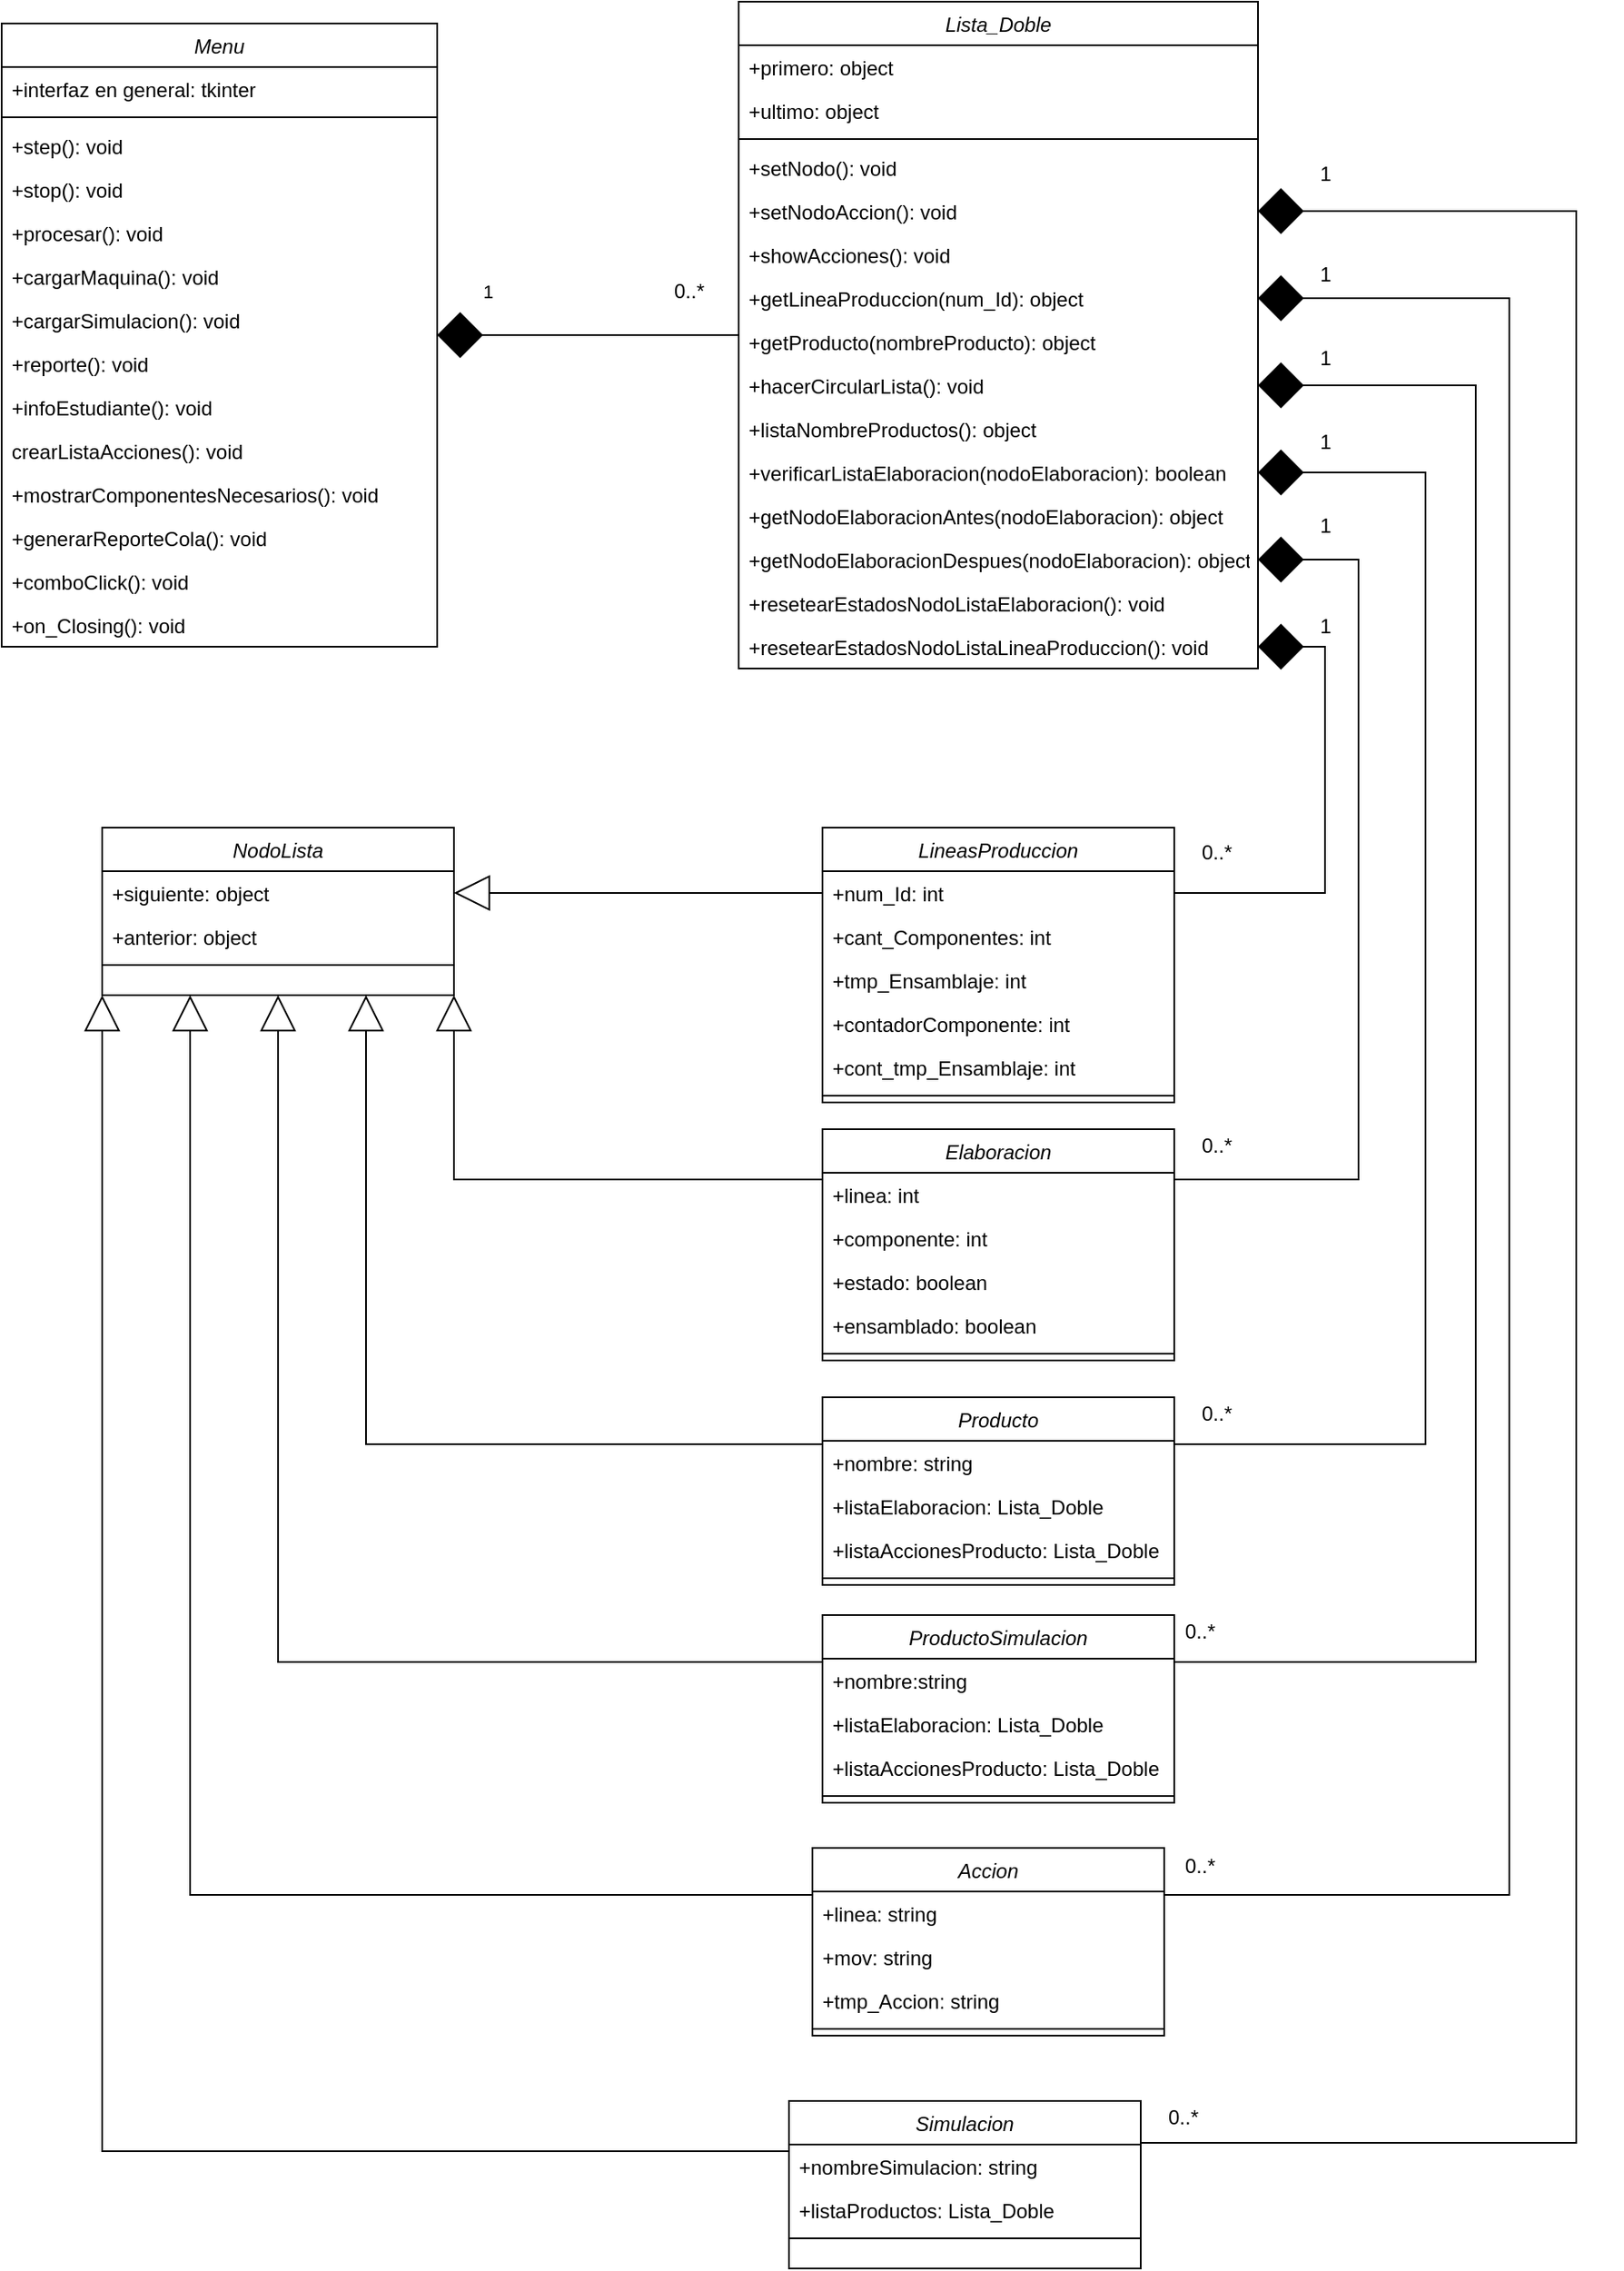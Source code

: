 <mxfile version="15.3.1" type="device"><diagram id="C5RBs43oDa-KdzZeNtuy" name="Page-1"><mxGraphModel dx="2441" dy="650" grid="1" gridSize="10" guides="1" tooltips="1" connect="1" arrows="1" fold="1" page="1" pageScale="1" pageWidth="827" pageHeight="1169" math="0" shadow="0"><root><mxCell id="WIyWlLk6GJQsqaUBKTNV-0"/><mxCell id="WIyWlLk6GJQsqaUBKTNV-1" parent="WIyWlLk6GJQsqaUBKTNV-0"/><mxCell id="NYxTEp-JP_CoK8db5rNh-32" value="1" style="edgeStyle=orthogonalEdgeStyle;rounded=0;orthogonalLoop=1;jettySize=auto;html=1;endArrow=none;endFill=0;startArrow=diamond;startFill=1;strokeWidth=1;strokeColor=default;endSize=43;targetPerimeterSpacing=0;jumpSize=6;startSize=25;" edge="1" parent="WIyWlLk6GJQsqaUBKTNV-1" source="NYxTEp-JP_CoK8db5rNh-0" target="NYxTEp-JP_CoK8db5rNh-17"><mxGeometry x="-0.667" y="26" relative="1" as="geometry"><mxPoint as="offset"/></mxGeometry></mxCell><mxCell id="NYxTEp-JP_CoK8db5rNh-0" value="Menu" style="swimlane;fontStyle=2;align=center;verticalAlign=top;childLayout=stackLayout;horizontal=1;startSize=26;horizontalStack=0;resizeParent=1;resizeLast=0;collapsible=1;marginBottom=0;rounded=0;shadow=0;strokeWidth=1;" vertex="1" parent="WIyWlLk6GJQsqaUBKTNV-1"><mxGeometry x="-70" y="80" width="260" height="372" as="geometry"><mxRectangle x="230" y="140" width="160" height="26" as="alternateBounds"/></mxGeometry></mxCell><mxCell id="NYxTEp-JP_CoK8db5rNh-3" value="+interfaz en general: tkinter" style="text;align=left;verticalAlign=top;spacingLeft=4;spacingRight=4;overflow=hidden;rotatable=0;points=[[0,0.5],[1,0.5]];portConstraint=eastwest;rounded=0;shadow=0;html=0;" vertex="1" parent="NYxTEp-JP_CoK8db5rNh-0"><mxGeometry y="26" width="260" height="26" as="geometry"/></mxCell><mxCell id="NYxTEp-JP_CoK8db5rNh-4" value="" style="line;html=1;strokeWidth=1;align=left;verticalAlign=middle;spacingTop=-1;spacingLeft=3;spacingRight=3;rotatable=0;labelPosition=right;points=[];portConstraint=eastwest;" vertex="1" parent="NYxTEp-JP_CoK8db5rNh-0"><mxGeometry y="52" width="260" height="8" as="geometry"/></mxCell><mxCell id="NYxTEp-JP_CoK8db5rNh-5" value="+step(): void" style="text;align=left;verticalAlign=top;spacingLeft=4;spacingRight=4;overflow=hidden;rotatable=0;points=[[0,0.5],[1,0.5]];portConstraint=eastwest;" vertex="1" parent="NYxTEp-JP_CoK8db5rNh-0"><mxGeometry y="60" width="260" height="26" as="geometry"/></mxCell><mxCell id="NYxTEp-JP_CoK8db5rNh-6" value="+stop(): void" style="text;align=left;verticalAlign=top;spacingLeft=4;spacingRight=4;overflow=hidden;rotatable=0;points=[[0,0.5],[1,0.5]];portConstraint=eastwest;" vertex="1" parent="NYxTEp-JP_CoK8db5rNh-0"><mxGeometry y="86" width="260" height="26" as="geometry"/></mxCell><mxCell id="NYxTEp-JP_CoK8db5rNh-7" value="+procesar(): void" style="text;align=left;verticalAlign=top;spacingLeft=4;spacingRight=4;overflow=hidden;rotatable=0;points=[[0,0.5],[1,0.5]];portConstraint=eastwest;" vertex="1" parent="NYxTEp-JP_CoK8db5rNh-0"><mxGeometry y="112" width="260" height="26" as="geometry"/></mxCell><mxCell id="NYxTEp-JP_CoK8db5rNh-8" value="+cargarMaquina(): void" style="text;align=left;verticalAlign=top;spacingLeft=4;spacingRight=4;overflow=hidden;rotatable=0;points=[[0,0.5],[1,0.5]];portConstraint=eastwest;" vertex="1" parent="NYxTEp-JP_CoK8db5rNh-0"><mxGeometry y="138" width="260" height="26" as="geometry"/></mxCell><mxCell id="NYxTEp-JP_CoK8db5rNh-9" value="+cargarSimulacion(): void" style="text;align=left;verticalAlign=top;spacingLeft=4;spacingRight=4;overflow=hidden;rotatable=0;points=[[0,0.5],[1,0.5]];portConstraint=eastwest;" vertex="1" parent="NYxTEp-JP_CoK8db5rNh-0"><mxGeometry y="164" width="260" height="26" as="geometry"/></mxCell><mxCell id="NYxTEp-JP_CoK8db5rNh-10" value="+reporte(): void" style="text;align=left;verticalAlign=top;spacingLeft=4;spacingRight=4;overflow=hidden;rotatable=0;points=[[0,0.5],[1,0.5]];portConstraint=eastwest;" vertex="1" parent="NYxTEp-JP_CoK8db5rNh-0"><mxGeometry y="190" width="260" height="26" as="geometry"/></mxCell><mxCell id="NYxTEp-JP_CoK8db5rNh-11" value="+infoEstudiante(): void" style="text;align=left;verticalAlign=top;spacingLeft=4;spacingRight=4;overflow=hidden;rotatable=0;points=[[0,0.5],[1,0.5]];portConstraint=eastwest;" vertex="1" parent="NYxTEp-JP_CoK8db5rNh-0"><mxGeometry y="216" width="260" height="26" as="geometry"/></mxCell><mxCell id="NYxTEp-JP_CoK8db5rNh-12" value="crearListaAcciones(): void" style="text;align=left;verticalAlign=top;spacingLeft=4;spacingRight=4;overflow=hidden;rotatable=0;points=[[0,0.5],[1,0.5]];portConstraint=eastwest;" vertex="1" parent="NYxTEp-JP_CoK8db5rNh-0"><mxGeometry y="242" width="260" height="26" as="geometry"/></mxCell><mxCell id="NYxTEp-JP_CoK8db5rNh-13" value="+mostrarComponentesNecesarios(): void" style="text;align=left;verticalAlign=top;spacingLeft=4;spacingRight=4;overflow=hidden;rotatable=0;points=[[0,0.5],[1,0.5]];portConstraint=eastwest;" vertex="1" parent="NYxTEp-JP_CoK8db5rNh-0"><mxGeometry y="268" width="260" height="26" as="geometry"/></mxCell><mxCell id="NYxTEp-JP_CoK8db5rNh-14" value="+generarReporteCola(): void" style="text;align=left;verticalAlign=top;spacingLeft=4;spacingRight=4;overflow=hidden;rotatable=0;points=[[0,0.5],[1,0.5]];portConstraint=eastwest;" vertex="1" parent="NYxTEp-JP_CoK8db5rNh-0"><mxGeometry y="294" width="260" height="26" as="geometry"/></mxCell><mxCell id="NYxTEp-JP_CoK8db5rNh-15" value="+comboClick(): void" style="text;align=left;verticalAlign=top;spacingLeft=4;spacingRight=4;overflow=hidden;rotatable=0;points=[[0,0.5],[1,0.5]];portConstraint=eastwest;" vertex="1" parent="NYxTEp-JP_CoK8db5rNh-0"><mxGeometry y="320" width="260" height="26" as="geometry"/></mxCell><mxCell id="NYxTEp-JP_CoK8db5rNh-16" value="+on_Closing(): void" style="text;align=left;verticalAlign=top;spacingLeft=4;spacingRight=4;overflow=hidden;rotatable=0;points=[[0,0.5],[1,0.5]];portConstraint=eastwest;" vertex="1" parent="NYxTEp-JP_CoK8db5rNh-0"><mxGeometry y="346" width="260" height="26" as="geometry"/></mxCell><mxCell id="NYxTEp-JP_CoK8db5rNh-17" value="Lista_Doble" style="swimlane;fontStyle=2;align=center;verticalAlign=top;childLayout=stackLayout;horizontal=1;startSize=26;horizontalStack=0;resizeParent=1;resizeLast=0;collapsible=1;marginBottom=0;rounded=0;shadow=0;strokeWidth=1;" vertex="1" parent="WIyWlLk6GJQsqaUBKTNV-1"><mxGeometry x="370" y="67" width="310" height="398" as="geometry"><mxRectangle x="230" y="140" width="160" height="26" as="alternateBounds"/></mxGeometry></mxCell><mxCell id="NYxTEp-JP_CoK8db5rNh-18" value="+primero: object" style="text;align=left;verticalAlign=top;spacingLeft=4;spacingRight=4;overflow=hidden;rotatable=0;points=[[0,0.5],[1,0.5]];portConstraint=eastwest;rounded=0;shadow=0;html=0;" vertex="1" parent="NYxTEp-JP_CoK8db5rNh-17"><mxGeometry y="26" width="310" height="26" as="geometry"/></mxCell><mxCell id="NYxTEp-JP_CoK8db5rNh-33" value="+ultimo: object" style="text;align=left;verticalAlign=top;spacingLeft=4;spacingRight=4;overflow=hidden;rotatable=0;points=[[0,0.5],[1,0.5]];portConstraint=eastwest;rounded=0;shadow=0;html=0;" vertex="1" parent="NYxTEp-JP_CoK8db5rNh-17"><mxGeometry y="52" width="310" height="26" as="geometry"/></mxCell><mxCell id="NYxTEp-JP_CoK8db5rNh-19" value="" style="line;html=1;strokeWidth=1;align=left;verticalAlign=middle;spacingTop=-1;spacingLeft=3;spacingRight=3;rotatable=0;labelPosition=right;points=[];portConstraint=eastwest;" vertex="1" parent="NYxTEp-JP_CoK8db5rNh-17"><mxGeometry y="78" width="310" height="8" as="geometry"/></mxCell><mxCell id="NYxTEp-JP_CoK8db5rNh-20" value="+setNodo(): void" style="text;align=left;verticalAlign=top;spacingLeft=4;spacingRight=4;overflow=hidden;rotatable=0;points=[[0,0.5],[1,0.5]];portConstraint=eastwest;" vertex="1" parent="NYxTEp-JP_CoK8db5rNh-17"><mxGeometry y="86" width="310" height="26" as="geometry"/></mxCell><mxCell id="NYxTEp-JP_CoK8db5rNh-21" value="+setNodoAccion(): void" style="text;align=left;verticalAlign=top;spacingLeft=4;spacingRight=4;overflow=hidden;rotatable=0;points=[[0,0.5],[1,0.5]];portConstraint=eastwest;" vertex="1" parent="NYxTEp-JP_CoK8db5rNh-17"><mxGeometry y="112" width="310" height="26" as="geometry"/></mxCell><mxCell id="NYxTEp-JP_CoK8db5rNh-39" value="+showAcciones(): void" style="text;align=left;verticalAlign=top;spacingLeft=4;spacingRight=4;overflow=hidden;rotatable=0;points=[[0,0.5],[1,0.5]];portConstraint=eastwest;" vertex="1" parent="NYxTEp-JP_CoK8db5rNh-17"><mxGeometry y="138" width="310" height="26" as="geometry"/></mxCell><mxCell id="NYxTEp-JP_CoK8db5rNh-40" value="+getLineaProduccion(num_Id): object" style="text;align=left;verticalAlign=top;spacingLeft=4;spacingRight=4;overflow=hidden;rotatable=0;points=[[0,0.5],[1,0.5]];portConstraint=eastwest;" vertex="1" parent="NYxTEp-JP_CoK8db5rNh-17"><mxGeometry y="164" width="310" height="26" as="geometry"/></mxCell><mxCell id="NYxTEp-JP_CoK8db5rNh-41" value="+getProducto(nombreProducto): object" style="text;align=left;verticalAlign=top;spacingLeft=4;spacingRight=4;overflow=hidden;rotatable=0;points=[[0,0.5],[1,0.5]];portConstraint=eastwest;" vertex="1" parent="NYxTEp-JP_CoK8db5rNh-17"><mxGeometry y="190" width="310" height="26" as="geometry"/></mxCell><mxCell id="NYxTEp-JP_CoK8db5rNh-42" value="+hacerCircularLista(): void" style="text;align=left;verticalAlign=top;spacingLeft=4;spacingRight=4;overflow=hidden;rotatable=0;points=[[0,0.5],[1,0.5]];portConstraint=eastwest;" vertex="1" parent="NYxTEp-JP_CoK8db5rNh-17"><mxGeometry y="216" width="310" height="26" as="geometry"/></mxCell><mxCell id="NYxTEp-JP_CoK8db5rNh-43" value="+listaNombreProductos(): object" style="text;align=left;verticalAlign=top;spacingLeft=4;spacingRight=4;overflow=hidden;rotatable=0;points=[[0,0.5],[1,0.5]];portConstraint=eastwest;" vertex="1" parent="NYxTEp-JP_CoK8db5rNh-17"><mxGeometry y="242" width="310" height="26" as="geometry"/></mxCell><mxCell id="NYxTEp-JP_CoK8db5rNh-44" value="+verificarListaElaboracion(nodoElaboracion): boolean" style="text;align=left;verticalAlign=top;spacingLeft=4;spacingRight=4;overflow=hidden;rotatable=0;points=[[0,0.5],[1,0.5]];portConstraint=eastwest;" vertex="1" parent="NYxTEp-JP_CoK8db5rNh-17"><mxGeometry y="268" width="310" height="26" as="geometry"/></mxCell><mxCell id="NYxTEp-JP_CoK8db5rNh-45" value="+getNodoElaboracionAntes(nodoElaboracion): object" style="text;align=left;verticalAlign=top;spacingLeft=4;spacingRight=4;overflow=hidden;rotatable=0;points=[[0,0.5],[1,0.5]];portConstraint=eastwest;" vertex="1" parent="NYxTEp-JP_CoK8db5rNh-17"><mxGeometry y="294" width="310" height="26" as="geometry"/></mxCell><mxCell id="NYxTEp-JP_CoK8db5rNh-46" value="+getNodoElaboracionDespues(nodoElaboracion): object" style="text;align=left;verticalAlign=top;spacingLeft=4;spacingRight=4;overflow=hidden;rotatable=0;points=[[0,0.5],[1,0.5]];portConstraint=eastwest;" vertex="1" parent="NYxTEp-JP_CoK8db5rNh-17"><mxGeometry y="320" width="310" height="26" as="geometry"/></mxCell><mxCell id="NYxTEp-JP_CoK8db5rNh-47" value="+resetearEstadosNodoListaElaboracion(): void" style="text;align=left;verticalAlign=top;spacingLeft=4;spacingRight=4;overflow=hidden;rotatable=0;points=[[0,0.5],[1,0.5]];portConstraint=eastwest;" vertex="1" parent="NYxTEp-JP_CoK8db5rNh-17"><mxGeometry y="346" width="310" height="26" as="geometry"/></mxCell><mxCell id="NYxTEp-JP_CoK8db5rNh-48" value="+resetearEstadosNodoListaLineaProduccion(): void" style="text;align=left;verticalAlign=top;spacingLeft=4;spacingRight=4;overflow=hidden;rotatable=0;points=[[0,0.5],[1,0.5]];portConstraint=eastwest;" vertex="1" parent="NYxTEp-JP_CoK8db5rNh-17"><mxGeometry y="372" width="310" height="26" as="geometry"/></mxCell><mxCell id="NYxTEp-JP_CoK8db5rNh-61" value="" style="edgeStyle=orthogonalEdgeStyle;rounded=0;jumpSize=6;orthogonalLoop=1;jettySize=auto;html=1;startArrow=block;startFill=0;endArrow=none;endFill=0;endSize=38;targetPerimeterSpacing=0;strokeColor=default;strokeWidth=1;startSize=19;exitX=0.75;exitY=1;exitDx=0;exitDy=0;entryX=0;entryY=0.25;entryDx=0;entryDy=0;" edge="1" parent="WIyWlLk6GJQsqaUBKTNV-1" source="NYxTEp-JP_CoK8db5rNh-49" target="NYxTEp-JP_CoK8db5rNh-57"><mxGeometry relative="1" as="geometry"><Array as="points"><mxPoint x="148" y="928"/></Array></mxGeometry></mxCell><mxCell id="NYxTEp-JP_CoK8db5rNh-68" value="" style="edgeStyle=orthogonalEdgeStyle;rounded=0;jumpSize=6;orthogonalLoop=1;jettySize=auto;html=1;startArrow=block;startFill=0;endArrow=none;endFill=0;startSize=19;endSize=38;targetPerimeterSpacing=0;strokeColor=default;strokeWidth=1;exitX=1;exitY=1;exitDx=0;exitDy=0;entryX=0;entryY=0.25;entryDx=0;entryDy=0;" edge="1" parent="WIyWlLk6GJQsqaUBKTNV-1" source="NYxTEp-JP_CoK8db5rNh-49" target="NYxTEp-JP_CoK8db5rNh-64"><mxGeometry relative="1" as="geometry"><Array as="points"><mxPoint x="200" y="770"/><mxPoint x="420" y="770"/></Array></mxGeometry></mxCell><mxCell id="NYxTEp-JP_CoK8db5rNh-73" value="" style="edgeStyle=orthogonalEdgeStyle;rounded=0;jumpSize=6;orthogonalLoop=1;jettySize=auto;html=1;startArrow=block;startFill=0;endArrow=none;endFill=0;startSize=19;endSize=38;targetPerimeterSpacing=0;strokeColor=default;strokeWidth=1;exitX=1;exitY=0.5;exitDx=0;exitDy=0;entryX=0;entryY=0.5;entryDx=0;entryDy=0;" edge="1" parent="WIyWlLk6GJQsqaUBKTNV-1" source="NYxTEp-JP_CoK8db5rNh-50" target="NYxTEp-JP_CoK8db5rNh-70"><mxGeometry relative="1" as="geometry"><Array as="points"/></mxGeometry></mxCell><mxCell id="NYxTEp-JP_CoK8db5rNh-79" value="" style="edgeStyle=orthogonalEdgeStyle;rounded=0;jumpSize=6;orthogonalLoop=1;jettySize=auto;html=1;startArrow=block;startFill=0;endArrow=none;endFill=0;startSize=19;endSize=38;targetPerimeterSpacing=0;strokeColor=default;strokeWidth=1;exitX=0.5;exitY=1;exitDx=0;exitDy=0;entryX=0;entryY=0.25;entryDx=0;entryDy=0;" edge="1" parent="WIyWlLk6GJQsqaUBKTNV-1" source="NYxTEp-JP_CoK8db5rNh-49" target="NYxTEp-JP_CoK8db5rNh-75"><mxGeometry relative="1" as="geometry"><mxPoint x="95" y="750" as="sourcePoint"/><Array as="points"><mxPoint x="95" y="1058"/></Array></mxGeometry></mxCell><mxCell id="NYxTEp-JP_CoK8db5rNh-84" value="" style="edgeStyle=orthogonalEdgeStyle;rounded=0;jumpSize=6;orthogonalLoop=1;jettySize=auto;html=1;startArrow=block;startFill=0;endArrow=none;endFill=0;startSize=19;endSize=38;targetPerimeterSpacing=0;strokeColor=default;strokeWidth=1;exitX=0.25;exitY=1;exitDx=0;exitDy=0;entryX=0;entryY=0.25;entryDx=0;entryDy=0;" edge="1" parent="WIyWlLk6GJQsqaUBKTNV-1" source="NYxTEp-JP_CoK8db5rNh-49" target="NYxTEp-JP_CoK8db5rNh-80"><mxGeometry relative="1" as="geometry"><Array as="points"><mxPoint x="43" y="1197"/></Array></mxGeometry></mxCell><mxCell id="NYxTEp-JP_CoK8db5rNh-89" value="" style="edgeStyle=orthogonalEdgeStyle;rounded=0;jumpSize=6;orthogonalLoop=1;jettySize=auto;html=1;startArrow=block;startFill=0;endArrow=none;endFill=0;startSize=19;endSize=38;targetPerimeterSpacing=0;strokeColor=default;strokeWidth=1;exitX=0;exitY=1;exitDx=0;exitDy=0;" edge="1" parent="WIyWlLk6GJQsqaUBKTNV-1" source="NYxTEp-JP_CoK8db5rNh-49" target="NYxTEp-JP_CoK8db5rNh-85"><mxGeometry relative="1" as="geometry"><mxPoint y="710" as="sourcePoint"/><Array as="points"><mxPoint x="-10" y="1350"/></Array></mxGeometry></mxCell><mxCell id="NYxTEp-JP_CoK8db5rNh-49" value="NodoLista" style="swimlane;fontStyle=2;align=center;verticalAlign=top;childLayout=stackLayout;horizontal=1;startSize=26;horizontalStack=0;resizeParent=1;resizeLast=0;collapsible=1;marginBottom=0;rounded=0;shadow=0;strokeWidth=1;" vertex="1" parent="WIyWlLk6GJQsqaUBKTNV-1"><mxGeometry x="-10" y="560" width="210" height="100" as="geometry"><mxRectangle x="230" y="140" width="160" height="26" as="alternateBounds"/></mxGeometry></mxCell><mxCell id="NYxTEp-JP_CoK8db5rNh-50" value="+siguiente: object" style="text;align=left;verticalAlign=top;spacingLeft=4;spacingRight=4;overflow=hidden;rotatable=0;points=[[0,0.5],[1,0.5]];portConstraint=eastwest;" vertex="1" parent="NYxTEp-JP_CoK8db5rNh-49"><mxGeometry y="26" width="210" height="26" as="geometry"/></mxCell><mxCell id="NYxTEp-JP_CoK8db5rNh-51" value="+anterior: object" style="text;align=left;verticalAlign=top;spacingLeft=4;spacingRight=4;overflow=hidden;rotatable=0;points=[[0,0.5],[1,0.5]];portConstraint=eastwest;rounded=0;shadow=0;html=0;" vertex="1" parent="NYxTEp-JP_CoK8db5rNh-49"><mxGeometry y="52" width="210" height="26" as="geometry"/></mxCell><mxCell id="NYxTEp-JP_CoK8db5rNh-52" value="" style="line;html=1;strokeWidth=1;align=left;verticalAlign=middle;spacingTop=-1;spacingLeft=3;spacingRight=3;rotatable=0;labelPosition=right;points=[];portConstraint=eastwest;" vertex="1" parent="NYxTEp-JP_CoK8db5rNh-49"><mxGeometry y="78" width="210" height="8" as="geometry"/></mxCell><mxCell id="NYxTEp-JP_CoK8db5rNh-93" style="edgeStyle=orthogonalEdgeStyle;rounded=0;jumpSize=6;orthogonalLoop=1;jettySize=auto;html=1;entryX=1;entryY=0.5;entryDx=0;entryDy=0;startArrow=none;startFill=0;endArrow=diamond;endFill=1;startSize=25;endSize=25;targetPerimeterSpacing=0;strokeColor=default;strokeWidth=1;exitX=1;exitY=0.25;exitDx=0;exitDy=0;" edge="1" parent="WIyWlLk6GJQsqaUBKTNV-1" source="NYxTEp-JP_CoK8db5rNh-57" target="NYxTEp-JP_CoK8db5rNh-44"><mxGeometry relative="1" as="geometry"><Array as="points"><mxPoint x="780" y="928"/><mxPoint x="780" y="348"/></Array></mxGeometry></mxCell><mxCell id="NYxTEp-JP_CoK8db5rNh-57" value="Producto" style="swimlane;fontStyle=2;align=center;verticalAlign=top;childLayout=stackLayout;horizontal=1;startSize=26;horizontalStack=0;resizeParent=1;resizeLast=0;collapsible=1;marginBottom=0;rounded=0;shadow=0;strokeWidth=1;" vertex="1" parent="WIyWlLk6GJQsqaUBKTNV-1"><mxGeometry x="420" y="900" width="210" height="112" as="geometry"><mxRectangle x="230" y="140" width="160" height="26" as="alternateBounds"/></mxGeometry></mxCell><mxCell id="NYxTEp-JP_CoK8db5rNh-58" value="+nombre: string" style="text;align=left;verticalAlign=top;spacingLeft=4;spacingRight=4;overflow=hidden;rotatable=0;points=[[0,0.5],[1,0.5]];portConstraint=eastwest;" vertex="1" parent="NYxTEp-JP_CoK8db5rNh-57"><mxGeometry y="26" width="210" height="26" as="geometry"/></mxCell><mxCell id="NYxTEp-JP_CoK8db5rNh-59" value="+listaElaboracion: Lista_Doble" style="text;align=left;verticalAlign=top;spacingLeft=4;spacingRight=4;overflow=hidden;rotatable=0;points=[[0,0.5],[1,0.5]];portConstraint=eastwest;rounded=0;shadow=0;html=0;" vertex="1" parent="NYxTEp-JP_CoK8db5rNh-57"><mxGeometry y="52" width="210" height="26" as="geometry"/></mxCell><mxCell id="NYxTEp-JP_CoK8db5rNh-102" value="+listaAccionesProducto: Lista_Doble" style="text;align=left;verticalAlign=top;spacingLeft=4;spacingRight=4;overflow=hidden;rotatable=0;points=[[0,0.5],[1,0.5]];portConstraint=eastwest;rounded=0;shadow=0;html=0;" vertex="1" parent="NYxTEp-JP_CoK8db5rNh-57"><mxGeometry y="78" width="210" height="26" as="geometry"/></mxCell><mxCell id="NYxTEp-JP_CoK8db5rNh-60" value="" style="line;html=1;strokeWidth=1;align=left;verticalAlign=middle;spacingTop=-1;spacingLeft=3;spacingRight=3;rotatable=0;labelPosition=right;points=[];portConstraint=eastwest;" vertex="1" parent="NYxTEp-JP_CoK8db5rNh-57"><mxGeometry y="104" width="210" height="8" as="geometry"/></mxCell><mxCell id="NYxTEp-JP_CoK8db5rNh-92" style="edgeStyle=orthogonalEdgeStyle;rounded=0;jumpSize=6;orthogonalLoop=1;jettySize=auto;html=1;entryX=1;entryY=0.5;entryDx=0;entryDy=0;startArrow=none;startFill=0;endArrow=diamond;endFill=1;startSize=25;endSize=25;targetPerimeterSpacing=0;strokeColor=default;strokeWidth=1;exitX=1;exitY=0.25;exitDx=0;exitDy=0;" edge="1" parent="WIyWlLk6GJQsqaUBKTNV-1" source="NYxTEp-JP_CoK8db5rNh-64" target="NYxTEp-JP_CoK8db5rNh-46"><mxGeometry relative="1" as="geometry"><Array as="points"><mxPoint x="630" y="770"/><mxPoint x="740" y="770"/><mxPoint x="740" y="400"/></Array></mxGeometry></mxCell><mxCell id="NYxTEp-JP_CoK8db5rNh-64" value="Elaboracion" style="swimlane;fontStyle=2;align=center;verticalAlign=top;childLayout=stackLayout;horizontal=1;startSize=26;horizontalStack=0;resizeParent=1;resizeLast=0;collapsible=1;marginBottom=0;rounded=0;shadow=0;strokeWidth=1;" vertex="1" parent="WIyWlLk6GJQsqaUBKTNV-1"><mxGeometry x="420" y="740" width="210" height="138" as="geometry"><mxRectangle x="230" y="140" width="160" height="26" as="alternateBounds"/></mxGeometry></mxCell><mxCell id="NYxTEp-JP_CoK8db5rNh-65" value="+linea: int" style="text;align=left;verticalAlign=top;spacingLeft=4;spacingRight=4;overflow=hidden;rotatable=0;points=[[0,0.5],[1,0.5]];portConstraint=eastwest;" vertex="1" parent="NYxTEp-JP_CoK8db5rNh-64"><mxGeometry y="26" width="210" height="26" as="geometry"/></mxCell><mxCell id="NYxTEp-JP_CoK8db5rNh-66" value="+componente: int" style="text;align=left;verticalAlign=top;spacingLeft=4;spacingRight=4;overflow=hidden;rotatable=0;points=[[0,0.5],[1,0.5]];portConstraint=eastwest;rounded=0;shadow=0;html=0;" vertex="1" parent="NYxTEp-JP_CoK8db5rNh-64"><mxGeometry y="52" width="210" height="26" as="geometry"/></mxCell><mxCell id="NYxTEp-JP_CoK8db5rNh-100" value="+estado: boolean" style="text;align=left;verticalAlign=top;spacingLeft=4;spacingRight=4;overflow=hidden;rotatable=0;points=[[0,0.5],[1,0.5]];portConstraint=eastwest;rounded=0;shadow=0;html=0;" vertex="1" parent="NYxTEp-JP_CoK8db5rNh-64"><mxGeometry y="78" width="210" height="26" as="geometry"/></mxCell><mxCell id="NYxTEp-JP_CoK8db5rNh-101" value="+ensamblado: boolean" style="text;align=left;verticalAlign=top;spacingLeft=4;spacingRight=4;overflow=hidden;rotatable=0;points=[[0,0.5],[1,0.5]];portConstraint=eastwest;rounded=0;shadow=0;html=0;" vertex="1" parent="NYxTEp-JP_CoK8db5rNh-64"><mxGeometry y="104" width="210" height="26" as="geometry"/></mxCell><mxCell id="NYxTEp-JP_CoK8db5rNh-67" value="" style="line;html=1;strokeWidth=1;align=left;verticalAlign=middle;spacingTop=-1;spacingLeft=3;spacingRight=3;rotatable=0;labelPosition=right;points=[];portConstraint=eastwest;" vertex="1" parent="NYxTEp-JP_CoK8db5rNh-64"><mxGeometry y="130" width="210" height="8" as="geometry"/></mxCell><mxCell id="NYxTEp-JP_CoK8db5rNh-91" value="" style="edgeStyle=orthogonalEdgeStyle;rounded=0;jumpSize=6;orthogonalLoop=1;jettySize=auto;html=1;startArrow=none;startFill=0;endArrow=diamond;endFill=1;startSize=19;endSize=25;targetPerimeterSpacing=0;strokeColor=default;strokeWidth=1;exitX=1;exitY=0.5;exitDx=0;exitDy=0;entryX=1;entryY=0.5;entryDx=0;entryDy=0;" edge="1" parent="WIyWlLk6GJQsqaUBKTNV-1" source="NYxTEp-JP_CoK8db5rNh-70" target="NYxTEp-JP_CoK8db5rNh-48"><mxGeometry relative="1" as="geometry"><Array as="points"><mxPoint x="720" y="599"/><mxPoint x="720" y="452"/></Array></mxGeometry></mxCell><mxCell id="NYxTEp-JP_CoK8db5rNh-69" value="LineasProduccion" style="swimlane;fontStyle=2;align=center;verticalAlign=top;childLayout=stackLayout;horizontal=1;startSize=26;horizontalStack=0;resizeParent=1;resizeLast=0;collapsible=1;marginBottom=0;rounded=0;shadow=0;strokeWidth=1;" vertex="1" parent="WIyWlLk6GJQsqaUBKTNV-1"><mxGeometry x="420" y="560" width="210" height="164" as="geometry"><mxRectangle x="230" y="140" width="160" height="26" as="alternateBounds"/></mxGeometry></mxCell><mxCell id="NYxTEp-JP_CoK8db5rNh-70" value="+num_Id: int" style="text;align=left;verticalAlign=top;spacingLeft=4;spacingRight=4;overflow=hidden;rotatable=0;points=[[0,0.5],[1,0.5]];portConstraint=eastwest;" vertex="1" parent="NYxTEp-JP_CoK8db5rNh-69"><mxGeometry y="26" width="210" height="26" as="geometry"/></mxCell><mxCell id="NYxTEp-JP_CoK8db5rNh-71" value="+cant_Componentes: int" style="text;align=left;verticalAlign=top;spacingLeft=4;spacingRight=4;overflow=hidden;rotatable=0;points=[[0,0.5],[1,0.5]];portConstraint=eastwest;rounded=0;shadow=0;html=0;" vertex="1" parent="NYxTEp-JP_CoK8db5rNh-69"><mxGeometry y="52" width="210" height="26" as="geometry"/></mxCell><mxCell id="NYxTEp-JP_CoK8db5rNh-97" value="+tmp_Ensamblaje: int" style="text;align=left;verticalAlign=top;spacingLeft=4;spacingRight=4;overflow=hidden;rotatable=0;points=[[0,0.5],[1,0.5]];portConstraint=eastwest;rounded=0;shadow=0;html=0;" vertex="1" parent="NYxTEp-JP_CoK8db5rNh-69"><mxGeometry y="78" width="210" height="26" as="geometry"/></mxCell><mxCell id="NYxTEp-JP_CoK8db5rNh-99" value="+contadorComponente: int" style="text;align=left;verticalAlign=top;spacingLeft=4;spacingRight=4;overflow=hidden;rotatable=0;points=[[0,0.5],[1,0.5]];portConstraint=eastwest;rounded=0;shadow=0;html=0;" vertex="1" parent="NYxTEp-JP_CoK8db5rNh-69"><mxGeometry y="104" width="210" height="26" as="geometry"/></mxCell><mxCell id="NYxTEp-JP_CoK8db5rNh-98" value="+cont_tmp_Ensamblaje: int" style="text;align=left;verticalAlign=top;spacingLeft=4;spacingRight=4;overflow=hidden;rotatable=0;points=[[0,0.5],[1,0.5]];portConstraint=eastwest;rounded=0;shadow=0;html=0;" vertex="1" parent="NYxTEp-JP_CoK8db5rNh-69"><mxGeometry y="130" width="210" height="26" as="geometry"/></mxCell><mxCell id="NYxTEp-JP_CoK8db5rNh-72" value="" style="line;html=1;strokeWidth=1;align=left;verticalAlign=middle;spacingTop=-1;spacingLeft=3;spacingRight=3;rotatable=0;labelPosition=right;points=[];portConstraint=eastwest;" vertex="1" parent="NYxTEp-JP_CoK8db5rNh-69"><mxGeometry y="156" width="210" height="8" as="geometry"/></mxCell><mxCell id="NYxTEp-JP_CoK8db5rNh-94" style="edgeStyle=orthogonalEdgeStyle;rounded=0;jumpSize=6;orthogonalLoop=1;jettySize=auto;html=1;entryX=1;entryY=0.5;entryDx=0;entryDy=0;startArrow=none;startFill=0;endArrow=diamond;endFill=1;startSize=25;endSize=25;targetPerimeterSpacing=0;strokeColor=default;strokeWidth=1;exitX=1;exitY=0.25;exitDx=0;exitDy=0;" edge="1" parent="WIyWlLk6GJQsqaUBKTNV-1" source="NYxTEp-JP_CoK8db5rNh-75" target="NYxTEp-JP_CoK8db5rNh-42"><mxGeometry relative="1" as="geometry"><Array as="points"><mxPoint x="810" y="1058"/><mxPoint x="810" y="296"/></Array></mxGeometry></mxCell><mxCell id="NYxTEp-JP_CoK8db5rNh-75" value="ProductoSimulacion" style="swimlane;fontStyle=2;align=center;verticalAlign=top;childLayout=stackLayout;horizontal=1;startSize=26;horizontalStack=0;resizeParent=1;resizeLast=0;collapsible=1;marginBottom=0;rounded=0;shadow=0;strokeWidth=1;" vertex="1" parent="WIyWlLk6GJQsqaUBKTNV-1"><mxGeometry x="420" y="1030" width="210" height="112" as="geometry"><mxRectangle x="230" y="140" width="160" height="26" as="alternateBounds"/></mxGeometry></mxCell><mxCell id="NYxTEp-JP_CoK8db5rNh-76" value="+nombre:string" style="text;align=left;verticalAlign=top;spacingLeft=4;spacingRight=4;overflow=hidden;rotatable=0;points=[[0,0.5],[1,0.5]];portConstraint=eastwest;" vertex="1" parent="NYxTEp-JP_CoK8db5rNh-75"><mxGeometry y="26" width="210" height="26" as="geometry"/></mxCell><mxCell id="NYxTEp-JP_CoK8db5rNh-77" value="+listaElaboracion: Lista_Doble" style="text;align=left;verticalAlign=top;spacingLeft=4;spacingRight=4;overflow=hidden;rotatable=0;points=[[0,0.5],[1,0.5]];portConstraint=eastwest;rounded=0;shadow=0;html=0;" vertex="1" parent="NYxTEp-JP_CoK8db5rNh-75"><mxGeometry y="52" width="210" height="26" as="geometry"/></mxCell><mxCell id="NYxTEp-JP_CoK8db5rNh-103" value="+listaAccionesProducto: Lista_Doble" style="text;align=left;verticalAlign=top;spacingLeft=4;spacingRight=4;overflow=hidden;rotatable=0;points=[[0,0.5],[1,0.5]];portConstraint=eastwest;rounded=0;shadow=0;html=0;" vertex="1" parent="NYxTEp-JP_CoK8db5rNh-75"><mxGeometry y="78" width="210" height="26" as="geometry"/></mxCell><mxCell id="NYxTEp-JP_CoK8db5rNh-78" value="" style="line;html=1;strokeWidth=1;align=left;verticalAlign=middle;spacingTop=-1;spacingLeft=3;spacingRight=3;rotatable=0;labelPosition=right;points=[];portConstraint=eastwest;" vertex="1" parent="NYxTEp-JP_CoK8db5rNh-75"><mxGeometry y="104" width="210" height="8" as="geometry"/></mxCell><mxCell id="NYxTEp-JP_CoK8db5rNh-80" value="Accion" style="swimlane;fontStyle=2;align=center;verticalAlign=top;childLayout=stackLayout;horizontal=1;startSize=26;horizontalStack=0;resizeParent=1;resizeLast=0;collapsible=1;marginBottom=0;rounded=0;shadow=0;strokeWidth=1;" vertex="1" parent="WIyWlLk6GJQsqaUBKTNV-1"><mxGeometry x="414" y="1169" width="210" height="112" as="geometry"><mxRectangle x="230" y="140" width="160" height="26" as="alternateBounds"/></mxGeometry></mxCell><mxCell id="NYxTEp-JP_CoK8db5rNh-81" value="+linea: string" style="text;align=left;verticalAlign=top;spacingLeft=4;spacingRight=4;overflow=hidden;rotatable=0;points=[[0,0.5],[1,0.5]];portConstraint=eastwest;" vertex="1" parent="NYxTEp-JP_CoK8db5rNh-80"><mxGeometry y="26" width="210" height="26" as="geometry"/></mxCell><mxCell id="NYxTEp-JP_CoK8db5rNh-82" value="+mov: string" style="text;align=left;verticalAlign=top;spacingLeft=4;spacingRight=4;overflow=hidden;rotatable=0;points=[[0,0.5],[1,0.5]];portConstraint=eastwest;rounded=0;shadow=0;html=0;" vertex="1" parent="NYxTEp-JP_CoK8db5rNh-80"><mxGeometry y="52" width="210" height="26" as="geometry"/></mxCell><mxCell id="NYxTEp-JP_CoK8db5rNh-104" value="+tmp_Accion: string" style="text;align=left;verticalAlign=top;spacingLeft=4;spacingRight=4;overflow=hidden;rotatable=0;points=[[0,0.5],[1,0.5]];portConstraint=eastwest;rounded=0;shadow=0;html=0;" vertex="1" parent="NYxTEp-JP_CoK8db5rNh-80"><mxGeometry y="78" width="210" height="26" as="geometry"/></mxCell><mxCell id="NYxTEp-JP_CoK8db5rNh-83" value="" style="line;html=1;strokeWidth=1;align=left;verticalAlign=middle;spacingTop=-1;spacingLeft=3;spacingRight=3;rotatable=0;labelPosition=right;points=[];portConstraint=eastwest;" vertex="1" parent="NYxTEp-JP_CoK8db5rNh-80"><mxGeometry y="104" width="210" height="8" as="geometry"/></mxCell><mxCell id="NYxTEp-JP_CoK8db5rNh-96" style="edgeStyle=orthogonalEdgeStyle;rounded=0;jumpSize=6;orthogonalLoop=1;jettySize=auto;html=1;entryX=1;entryY=0.5;entryDx=0;entryDy=0;startArrow=none;startFill=0;endArrow=diamond;endFill=1;startSize=25;endSize=25;targetPerimeterSpacing=0;strokeColor=default;strokeWidth=1;exitX=1;exitY=0.25;exitDx=0;exitDy=0;" edge="1" parent="WIyWlLk6GJQsqaUBKTNV-1" source="NYxTEp-JP_CoK8db5rNh-85" target="NYxTEp-JP_CoK8db5rNh-21"><mxGeometry relative="1" as="geometry"><Array as="points"><mxPoint x="870" y="1345"/><mxPoint x="870" y="192"/></Array></mxGeometry></mxCell><mxCell id="NYxTEp-JP_CoK8db5rNh-85" value="Simulacion" style="swimlane;fontStyle=2;align=center;verticalAlign=top;childLayout=stackLayout;horizontal=1;startSize=26;horizontalStack=0;resizeParent=1;resizeLast=0;collapsible=1;marginBottom=0;rounded=0;shadow=0;strokeWidth=1;" vertex="1" parent="WIyWlLk6GJQsqaUBKTNV-1"><mxGeometry x="400" y="1320" width="210" height="100" as="geometry"><mxRectangle x="230" y="140" width="160" height="26" as="alternateBounds"/></mxGeometry></mxCell><mxCell id="NYxTEp-JP_CoK8db5rNh-86" value="+nombreSimulacion: string" style="text;align=left;verticalAlign=top;spacingLeft=4;spacingRight=4;overflow=hidden;rotatable=0;points=[[0,0.5],[1,0.5]];portConstraint=eastwest;" vertex="1" parent="NYxTEp-JP_CoK8db5rNh-85"><mxGeometry y="26" width="210" height="26" as="geometry"/></mxCell><mxCell id="NYxTEp-JP_CoK8db5rNh-87" value="+listaProductos: Lista_Doble" style="text;align=left;verticalAlign=top;spacingLeft=4;spacingRight=4;overflow=hidden;rotatable=0;points=[[0,0.5],[1,0.5]];portConstraint=eastwest;rounded=0;shadow=0;html=0;" vertex="1" parent="NYxTEp-JP_CoK8db5rNh-85"><mxGeometry y="52" width="210" height="26" as="geometry"/></mxCell><mxCell id="NYxTEp-JP_CoK8db5rNh-88" value="" style="line;html=1;strokeWidth=1;align=left;verticalAlign=middle;spacingTop=-1;spacingLeft=3;spacingRight=3;rotatable=0;labelPosition=right;points=[];portConstraint=eastwest;" vertex="1" parent="NYxTEp-JP_CoK8db5rNh-85"><mxGeometry y="78" width="210" height="8" as="geometry"/></mxCell><mxCell id="NYxTEp-JP_CoK8db5rNh-95" style="edgeStyle=orthogonalEdgeStyle;rounded=0;jumpSize=6;orthogonalLoop=1;jettySize=auto;html=1;entryX=1;entryY=0.5;entryDx=0;entryDy=0;startArrow=none;startFill=0;endArrow=diamond;endFill=1;startSize=25;endSize=25;targetPerimeterSpacing=0;strokeColor=default;strokeWidth=1;exitX=1;exitY=0.25;exitDx=0;exitDy=0;" edge="1" parent="WIyWlLk6GJQsqaUBKTNV-1" source="NYxTEp-JP_CoK8db5rNh-80" target="NYxTEp-JP_CoK8db5rNh-40"><mxGeometry relative="1" as="geometry"><Array as="points"><mxPoint x="830" y="1197"/><mxPoint x="830" y="244"/></Array></mxGeometry></mxCell><mxCell id="NYxTEp-JP_CoK8db5rNh-106" value="0..*" style="text;html=1;align=center;verticalAlign=middle;resizable=0;points=[];autosize=1;strokeColor=none;fillColor=none;" vertex="1" parent="WIyWlLk6GJQsqaUBKTNV-1"><mxGeometry x="325" y="230" width="30" height="20" as="geometry"/></mxCell><mxCell id="NYxTEp-JP_CoK8db5rNh-107" value="1" style="text;html=1;align=center;verticalAlign=middle;resizable=0;points=[];autosize=1;strokeColor=none;fillColor=none;" vertex="1" parent="WIyWlLk6GJQsqaUBKTNV-1"><mxGeometry x="710" y="160" width="20" height="20" as="geometry"/></mxCell><mxCell id="NYxTEp-JP_CoK8db5rNh-108" value="1" style="text;html=1;align=center;verticalAlign=middle;resizable=0;points=[];autosize=1;strokeColor=none;fillColor=none;" vertex="1" parent="WIyWlLk6GJQsqaUBKTNV-1"><mxGeometry x="710" y="220" width="20" height="20" as="geometry"/></mxCell><mxCell id="NYxTEp-JP_CoK8db5rNh-109" value="1" style="text;html=1;align=center;verticalAlign=middle;resizable=0;points=[];autosize=1;strokeColor=none;fillColor=none;" vertex="1" parent="WIyWlLk6GJQsqaUBKTNV-1"><mxGeometry x="710" y="270" width="20" height="20" as="geometry"/></mxCell><mxCell id="NYxTEp-JP_CoK8db5rNh-110" value="1" style="text;html=1;align=center;verticalAlign=middle;resizable=0;points=[];autosize=1;strokeColor=none;fillColor=none;" vertex="1" parent="WIyWlLk6GJQsqaUBKTNV-1"><mxGeometry x="710" y="320" width="20" height="20" as="geometry"/></mxCell><mxCell id="NYxTEp-JP_CoK8db5rNh-111" value="1" style="text;html=1;align=center;verticalAlign=middle;resizable=0;points=[];autosize=1;strokeColor=none;fillColor=none;" vertex="1" parent="WIyWlLk6GJQsqaUBKTNV-1"><mxGeometry x="710" y="370" width="20" height="20" as="geometry"/></mxCell><mxCell id="NYxTEp-JP_CoK8db5rNh-112" value="1" style="text;html=1;align=center;verticalAlign=middle;resizable=0;points=[];autosize=1;strokeColor=none;fillColor=none;" vertex="1" parent="WIyWlLk6GJQsqaUBKTNV-1"><mxGeometry x="710" y="430" width="20" height="20" as="geometry"/></mxCell><mxCell id="NYxTEp-JP_CoK8db5rNh-113" value="0..*" style="text;html=1;align=center;verticalAlign=middle;resizable=0;points=[];autosize=1;strokeColor=none;fillColor=none;" vertex="1" parent="WIyWlLk6GJQsqaUBKTNV-1"><mxGeometry x="640" y="565" width="30" height="20" as="geometry"/></mxCell><mxCell id="NYxTEp-JP_CoK8db5rNh-114" value="0..*" style="text;html=1;align=center;verticalAlign=middle;resizable=0;points=[];autosize=1;strokeColor=none;fillColor=none;" vertex="1" parent="WIyWlLk6GJQsqaUBKTNV-1"><mxGeometry x="640" y="740" width="30" height="20" as="geometry"/></mxCell><mxCell id="NYxTEp-JP_CoK8db5rNh-115" value="0..*" style="text;html=1;align=center;verticalAlign=middle;resizable=0;points=[];autosize=1;strokeColor=none;fillColor=none;" vertex="1" parent="WIyWlLk6GJQsqaUBKTNV-1"><mxGeometry x="640" y="900" width="30" height="20" as="geometry"/></mxCell><mxCell id="NYxTEp-JP_CoK8db5rNh-116" value="0..*" style="text;html=1;align=center;verticalAlign=middle;resizable=0;points=[];autosize=1;strokeColor=none;fillColor=none;" vertex="1" parent="WIyWlLk6GJQsqaUBKTNV-1"><mxGeometry x="630" y="1030" width="30" height="20" as="geometry"/></mxCell><mxCell id="NYxTEp-JP_CoK8db5rNh-117" value="0..*" style="text;html=1;align=center;verticalAlign=middle;resizable=0;points=[];autosize=1;strokeColor=none;fillColor=none;" vertex="1" parent="WIyWlLk6GJQsqaUBKTNV-1"><mxGeometry x="630" y="1170" width="30" height="20" as="geometry"/></mxCell><mxCell id="NYxTEp-JP_CoK8db5rNh-118" value="0..*" style="text;html=1;align=center;verticalAlign=middle;resizable=0;points=[];autosize=1;strokeColor=none;fillColor=none;" vertex="1" parent="WIyWlLk6GJQsqaUBKTNV-1"><mxGeometry x="620" y="1320" width="30" height="20" as="geometry"/></mxCell></root></mxGraphModel></diagram></mxfile>
